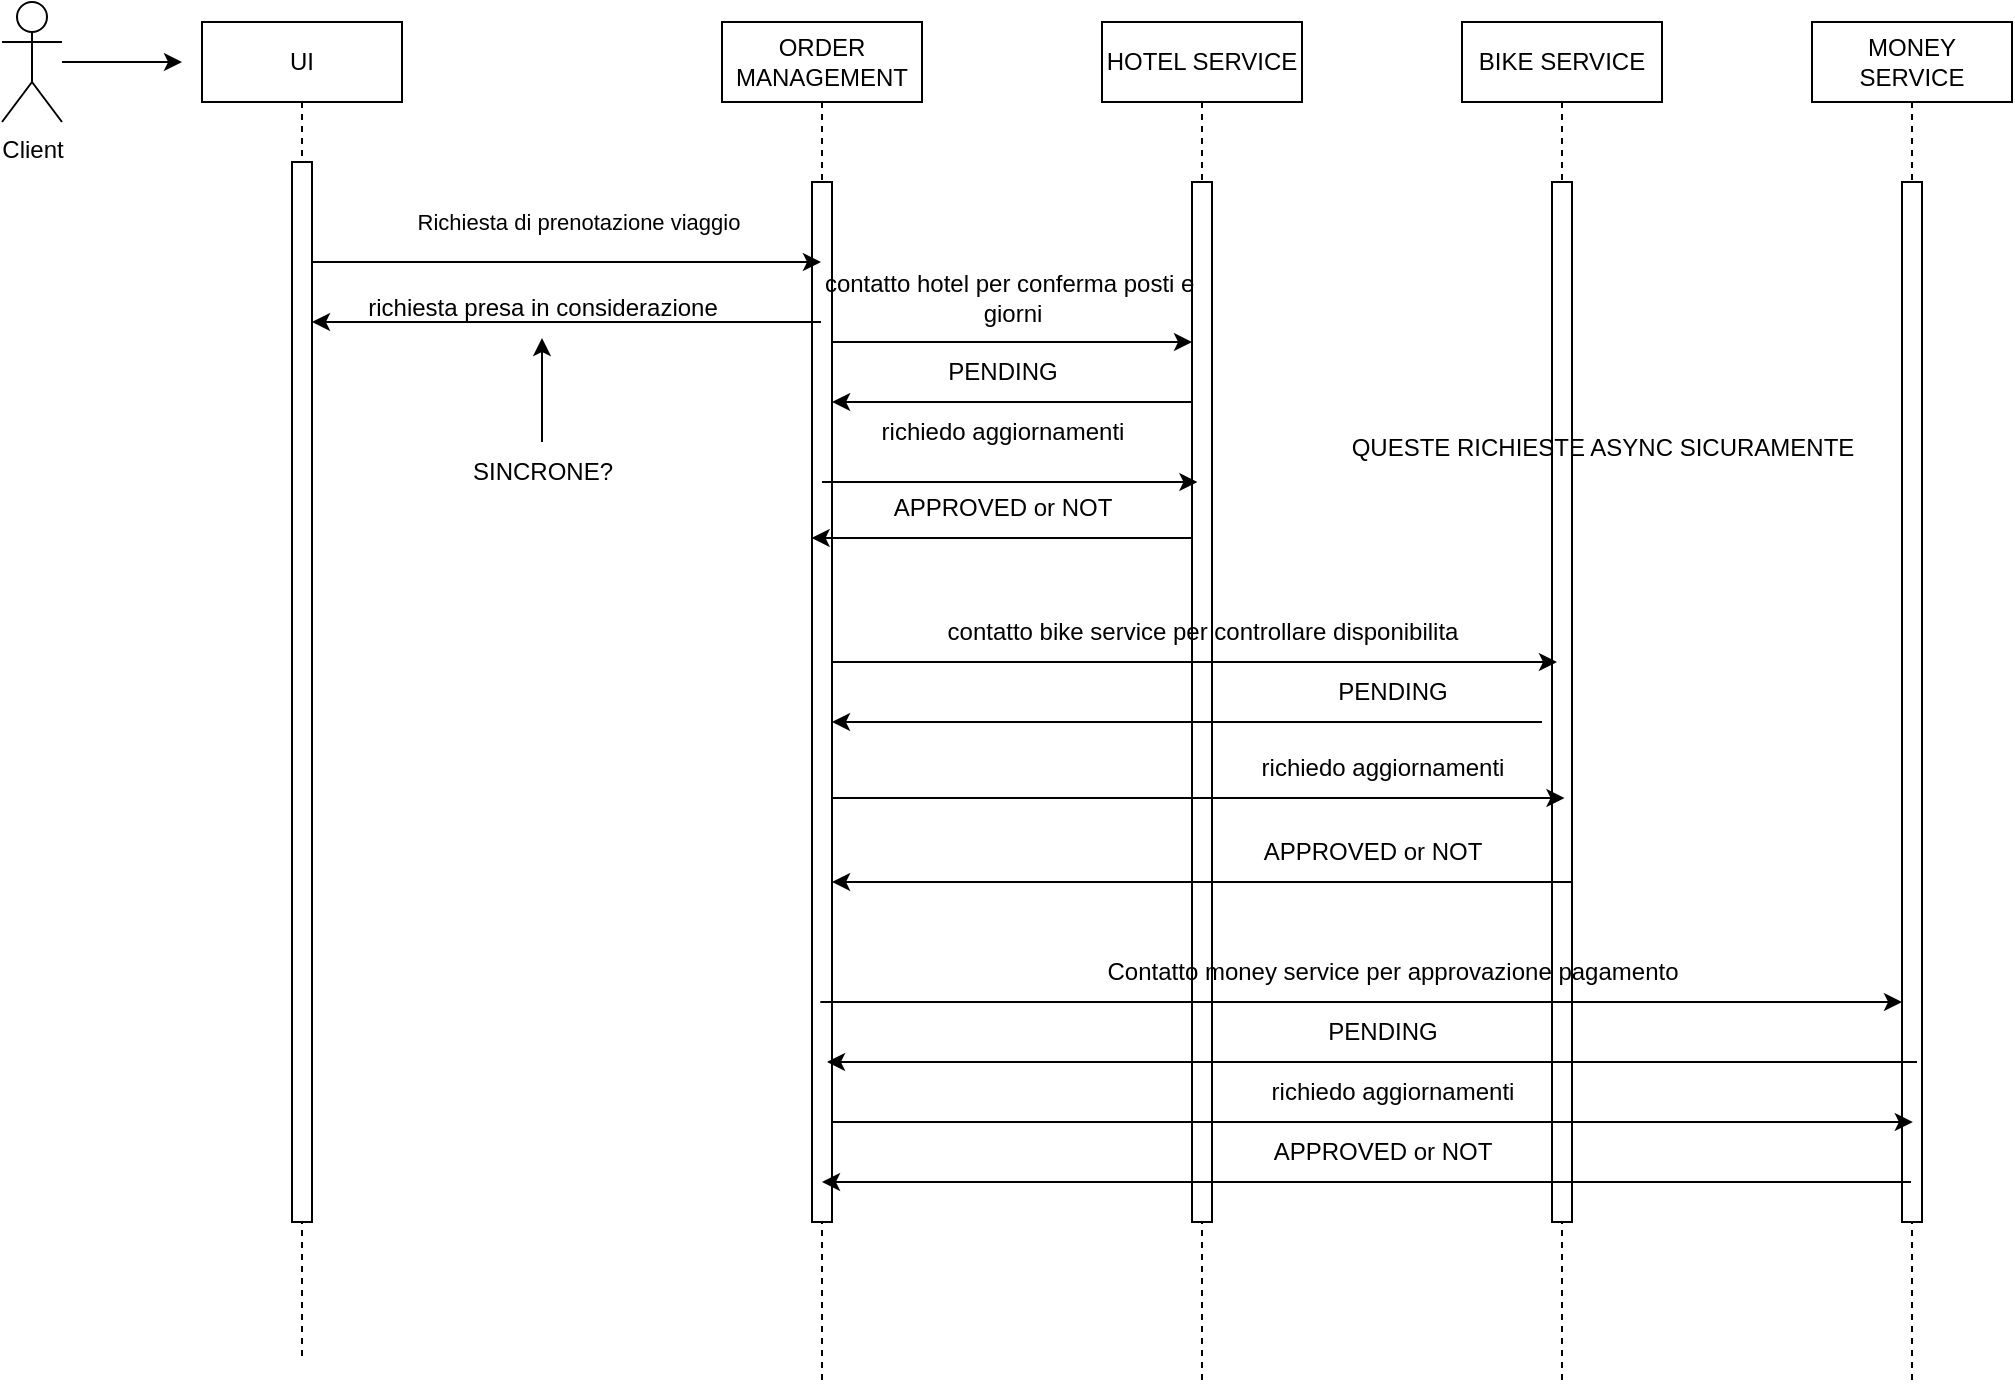 <mxfile version="24.7.8">
  <diagram name="Page-1" id="2YBvvXClWsGukQMizWep">
    <mxGraphModel dx="1061" dy="795" grid="1" gridSize="10" guides="1" tooltips="1" connect="1" arrows="1" fold="1" page="1" pageScale="1" pageWidth="850" pageHeight="1100" math="0" shadow="0">
      <root>
        <mxCell id="0" />
        <mxCell id="1" parent="0" />
        <mxCell id="aM9ryv3xv72pqoxQDRHE-1" value="UI" style="shape=umlLifeline;perimeter=lifelinePerimeter;whiteSpace=wrap;html=1;container=0;dropTarget=0;collapsible=0;recursiveResize=0;outlineConnect=0;portConstraint=eastwest;newEdgeStyle={&quot;edgeStyle&quot;:&quot;elbowEdgeStyle&quot;,&quot;elbow&quot;:&quot;vertical&quot;,&quot;curved&quot;:0,&quot;rounded&quot;:0};" parent="1" vertex="1">
          <mxGeometry x="370" y="180" width="100" height="670" as="geometry" />
        </mxCell>
        <mxCell id="aM9ryv3xv72pqoxQDRHE-2" value="" style="html=1;points=[];perimeter=orthogonalPerimeter;outlineConnect=0;targetShapes=umlLifeline;portConstraint=eastwest;newEdgeStyle={&quot;edgeStyle&quot;:&quot;elbowEdgeStyle&quot;,&quot;elbow&quot;:&quot;vertical&quot;,&quot;curved&quot;:0,&quot;rounded&quot;:0};" parent="aM9ryv3xv72pqoxQDRHE-1" vertex="1">
          <mxGeometry x="45" y="70" width="10" height="530" as="geometry" />
        </mxCell>
        <mxCell id="_mBmZssn0w3ArqIE2nXV-8" value="ORDER MANAGEMENT" style="shape=umlLifeline;perimeter=lifelinePerimeter;whiteSpace=wrap;html=1;container=0;dropTarget=0;collapsible=0;recursiveResize=0;outlineConnect=0;portConstraint=eastwest;newEdgeStyle={&quot;edgeStyle&quot;:&quot;elbowEdgeStyle&quot;,&quot;elbow&quot;:&quot;vertical&quot;,&quot;curved&quot;:0,&quot;rounded&quot;:0};" vertex="1" parent="1">
          <mxGeometry x="630" y="180" width="100" height="680" as="geometry" />
        </mxCell>
        <mxCell id="_mBmZssn0w3ArqIE2nXV-9" value="" style="html=1;points=[];perimeter=orthogonalPerimeter;outlineConnect=0;targetShapes=umlLifeline;portConstraint=eastwest;newEdgeStyle={&quot;edgeStyle&quot;:&quot;elbowEdgeStyle&quot;,&quot;elbow&quot;:&quot;vertical&quot;,&quot;curved&quot;:0,&quot;rounded&quot;:0};" vertex="1" parent="_mBmZssn0w3ArqIE2nXV-8">
          <mxGeometry x="45" y="80" width="10" height="520" as="geometry" />
        </mxCell>
        <mxCell id="_mBmZssn0w3ArqIE2nXV-10" value="HOTEL SERVICE" style="shape=umlLifeline;perimeter=lifelinePerimeter;whiteSpace=wrap;html=1;container=0;dropTarget=0;collapsible=0;recursiveResize=0;outlineConnect=0;portConstraint=eastwest;newEdgeStyle={&quot;edgeStyle&quot;:&quot;elbowEdgeStyle&quot;,&quot;elbow&quot;:&quot;vertical&quot;,&quot;curved&quot;:0,&quot;rounded&quot;:0};" vertex="1" parent="1">
          <mxGeometry x="820" y="180" width="100" height="680" as="geometry" />
        </mxCell>
        <mxCell id="_mBmZssn0w3ArqIE2nXV-11" value="" style="html=1;points=[];perimeter=orthogonalPerimeter;outlineConnect=0;targetShapes=umlLifeline;portConstraint=eastwest;newEdgeStyle={&quot;edgeStyle&quot;:&quot;elbowEdgeStyle&quot;,&quot;elbow&quot;:&quot;vertical&quot;,&quot;curved&quot;:0,&quot;rounded&quot;:0};" vertex="1" parent="_mBmZssn0w3ArqIE2nXV-10">
          <mxGeometry x="45" y="80" width="10" height="520" as="geometry" />
        </mxCell>
        <mxCell id="_mBmZssn0w3ArqIE2nXV-12" value="BIKE SERVICE" style="shape=umlLifeline;perimeter=lifelinePerimeter;whiteSpace=wrap;html=1;container=0;dropTarget=0;collapsible=0;recursiveResize=0;outlineConnect=0;portConstraint=eastwest;newEdgeStyle={&quot;edgeStyle&quot;:&quot;elbowEdgeStyle&quot;,&quot;elbow&quot;:&quot;vertical&quot;,&quot;curved&quot;:0,&quot;rounded&quot;:0};" vertex="1" parent="1">
          <mxGeometry x="1000" y="180" width="100" height="680" as="geometry" />
        </mxCell>
        <mxCell id="_mBmZssn0w3ArqIE2nXV-13" value="" style="html=1;points=[];perimeter=orthogonalPerimeter;outlineConnect=0;targetShapes=umlLifeline;portConstraint=eastwest;newEdgeStyle={&quot;edgeStyle&quot;:&quot;elbowEdgeStyle&quot;,&quot;elbow&quot;:&quot;vertical&quot;,&quot;curved&quot;:0,&quot;rounded&quot;:0};" vertex="1" parent="_mBmZssn0w3ArqIE2nXV-12">
          <mxGeometry x="45" y="80" width="10" height="520" as="geometry" />
        </mxCell>
        <mxCell id="_mBmZssn0w3ArqIE2nXV-14" value="MONEY SERVICE" style="shape=umlLifeline;perimeter=lifelinePerimeter;whiteSpace=wrap;html=1;container=0;dropTarget=0;collapsible=0;recursiveResize=0;outlineConnect=0;portConstraint=eastwest;newEdgeStyle={&quot;edgeStyle&quot;:&quot;elbowEdgeStyle&quot;,&quot;elbow&quot;:&quot;vertical&quot;,&quot;curved&quot;:0,&quot;rounded&quot;:0};" vertex="1" parent="1">
          <mxGeometry x="1175" y="180" width="100" height="680" as="geometry" />
        </mxCell>
        <mxCell id="_mBmZssn0w3ArqIE2nXV-15" value="" style="html=1;points=[];perimeter=orthogonalPerimeter;outlineConnect=0;targetShapes=umlLifeline;portConstraint=eastwest;newEdgeStyle={&quot;edgeStyle&quot;:&quot;elbowEdgeStyle&quot;,&quot;elbow&quot;:&quot;vertical&quot;,&quot;curved&quot;:0,&quot;rounded&quot;:0};" vertex="1" parent="_mBmZssn0w3ArqIE2nXV-14">
          <mxGeometry x="45" y="80" width="10" height="520" as="geometry" />
        </mxCell>
        <mxCell id="_mBmZssn0w3ArqIE2nXV-17" value="Client&lt;div&gt;&lt;br&gt;&lt;/div&gt;" style="shape=umlActor;verticalLabelPosition=bottom;verticalAlign=top;html=1;outlineConnect=0;" vertex="1" parent="1">
          <mxGeometry x="270" y="170" width="30" height="60" as="geometry" />
        </mxCell>
        <mxCell id="_mBmZssn0w3ArqIE2nXV-20" value="" style="endArrow=classic;html=1;rounded=0;" edge="1" parent="1">
          <mxGeometry width="50" height="50" relative="1" as="geometry">
            <mxPoint x="300" y="200" as="sourcePoint" />
            <mxPoint x="360" y="200" as="targetPoint" />
          </mxGeometry>
        </mxCell>
        <mxCell id="_mBmZssn0w3ArqIE2nXV-21" value="" style="endArrow=classic;html=1;rounded=0;" edge="1" parent="1" target="_mBmZssn0w3ArqIE2nXV-8">
          <mxGeometry width="50" height="50" relative="1" as="geometry">
            <mxPoint x="425" y="300" as="sourcePoint" />
            <mxPoint x="620" y="300" as="targetPoint" />
          </mxGeometry>
        </mxCell>
        <mxCell id="_mBmZssn0w3ArqIE2nXV-23" value="Richiesta di prenotazione viaggio" style="edgeLabel;html=1;align=center;verticalAlign=middle;resizable=0;points=[];" vertex="1" connectable="0" parent="_mBmZssn0w3ArqIE2nXV-21">
          <mxGeometry x="0.203" y="-1" relative="1" as="geometry">
            <mxPoint x="-20" y="-21" as="offset" />
          </mxGeometry>
        </mxCell>
        <mxCell id="_mBmZssn0w3ArqIE2nXV-24" value="" style="endArrow=classic;html=1;rounded=0;" edge="1" parent="1">
          <mxGeometry width="50" height="50" relative="1" as="geometry">
            <mxPoint x="685" y="340" as="sourcePoint" />
            <mxPoint x="865" y="340" as="targetPoint" />
          </mxGeometry>
        </mxCell>
        <mxCell id="_mBmZssn0w3ArqIE2nXV-27" value="contatto hotel per conferma posti e&amp;nbsp;&lt;div&gt;giorni&lt;/div&gt;" style="text;html=1;align=center;verticalAlign=middle;resizable=0;points=[];autosize=1;strokeColor=none;fillColor=none;" vertex="1" parent="1">
          <mxGeometry x="670" y="298" width="210" height="40" as="geometry" />
        </mxCell>
        <mxCell id="_mBmZssn0w3ArqIE2nXV-28" value="" style="endArrow=classic;html=1;rounded=0;" edge="1" parent="1" source="_mBmZssn0w3ArqIE2nXV-11">
          <mxGeometry width="50" height="50" relative="1" as="geometry">
            <mxPoint x="854.96" y="370" as="sourcePoint" />
            <mxPoint x="685.05" y="370" as="targetPoint" />
          </mxGeometry>
        </mxCell>
        <mxCell id="_mBmZssn0w3ArqIE2nXV-29" value="PENDING" style="text;html=1;align=center;verticalAlign=middle;resizable=0;points=[];autosize=1;strokeColor=none;fillColor=none;" vertex="1" parent="1">
          <mxGeometry x="730" y="340" width="80" height="30" as="geometry" />
        </mxCell>
        <mxCell id="_mBmZssn0w3ArqIE2nXV-30" value="" style="endArrow=classic;html=1;rounded=0;" edge="1" parent="1" source="_mBmZssn0w3ArqIE2nXV-8">
          <mxGeometry width="50" height="50" relative="1" as="geometry">
            <mxPoint x="682" y="410" as="sourcePoint" />
            <mxPoint x="867.7" y="410" as="targetPoint" />
          </mxGeometry>
        </mxCell>
        <mxCell id="_mBmZssn0w3ArqIE2nXV-31" value="richiedo aggiornamenti" style="text;html=1;align=center;verticalAlign=middle;resizable=0;points=[];autosize=1;strokeColor=none;fillColor=none;" vertex="1" parent="1">
          <mxGeometry x="700" y="370" width="140" height="30" as="geometry" />
        </mxCell>
        <mxCell id="_mBmZssn0w3ArqIE2nXV-32" value="" style="endArrow=classic;html=1;rounded=0;" edge="1" parent="1">
          <mxGeometry width="50" height="50" relative="1" as="geometry">
            <mxPoint x="865.18" y="438" as="sourcePoint" />
            <mxPoint x="674.821" y="438" as="targetPoint" />
          </mxGeometry>
        </mxCell>
        <mxCell id="_mBmZssn0w3ArqIE2nXV-33" value="APPROVED or NOT" style="text;html=1;align=center;verticalAlign=middle;resizable=0;points=[];autosize=1;strokeColor=none;fillColor=none;" vertex="1" parent="1">
          <mxGeometry x="705" y="408" width="130" height="30" as="geometry" />
        </mxCell>
        <mxCell id="_mBmZssn0w3ArqIE2nXV-34" value="PENDING" style="text;html=1;align=center;verticalAlign=middle;resizable=0;points=[];autosize=1;strokeColor=none;fillColor=none;" vertex="1" parent="1">
          <mxGeometry x="925" y="500" width="80" height="30" as="geometry" />
        </mxCell>
        <mxCell id="_mBmZssn0w3ArqIE2nXV-35" value="richiedo aggiornamenti" style="text;html=1;align=center;verticalAlign=middle;resizable=0;points=[];autosize=1;strokeColor=none;fillColor=none;" vertex="1" parent="1">
          <mxGeometry x="890" y="538" width="140" height="30" as="geometry" />
        </mxCell>
        <mxCell id="_mBmZssn0w3ArqIE2nXV-36" value="APPROVED or NOT" style="text;html=1;align=center;verticalAlign=middle;resizable=0;points=[];autosize=1;strokeColor=none;fillColor=none;" vertex="1" parent="1">
          <mxGeometry x="890" y="580" width="130" height="30" as="geometry" />
        </mxCell>
        <mxCell id="_mBmZssn0w3ArqIE2nXV-37" value="" style="endArrow=classic;html=1;rounded=0;" edge="1" parent="1" source="_mBmZssn0w3ArqIE2nXV-9">
          <mxGeometry width="50" height="50" relative="1" as="geometry">
            <mxPoint x="692.5" y="500" as="sourcePoint" />
            <mxPoint x="1047.5" y="500" as="targetPoint" />
          </mxGeometry>
        </mxCell>
        <mxCell id="_mBmZssn0w3ArqIE2nXV-38" value="" style="endArrow=classic;html=1;rounded=0;" edge="1" parent="1" source="_mBmZssn0w3ArqIE2nXV-9">
          <mxGeometry width="50" height="50" relative="1" as="geometry">
            <mxPoint x="688.75" y="568" as="sourcePoint" />
            <mxPoint x="1051.25" y="568" as="targetPoint" />
          </mxGeometry>
        </mxCell>
        <mxCell id="_mBmZssn0w3ArqIE2nXV-39" value="" style="endArrow=classic;html=1;rounded=0;" edge="1" parent="1">
          <mxGeometry width="50" height="50" relative="1" as="geometry">
            <mxPoint x="1040" y="530" as="sourcePoint" />
            <mxPoint x="685" y="530" as="targetPoint" />
          </mxGeometry>
        </mxCell>
        <mxCell id="_mBmZssn0w3ArqIE2nXV-40" value="" style="endArrow=classic;html=1;rounded=0;" edge="1" parent="1">
          <mxGeometry width="50" height="50" relative="1" as="geometry">
            <mxPoint x="1054.95" y="610" as="sourcePoint" />
            <mxPoint x="685.041" y="610" as="targetPoint" />
          </mxGeometry>
        </mxCell>
        <mxCell id="_mBmZssn0w3ArqIE2nXV-42" value="contatto bike service per controllare disponibilita" style="text;html=1;align=center;verticalAlign=middle;resizable=0;points=[];autosize=1;strokeColor=none;fillColor=none;" vertex="1" parent="1">
          <mxGeometry x="730" y="470" width="280" height="30" as="geometry" />
        </mxCell>
        <mxCell id="_mBmZssn0w3ArqIE2nXV-43" value="" style="endArrow=classic;html=1;rounded=0;" edge="1" parent="1">
          <mxGeometry width="50" height="50" relative="1" as="geometry">
            <mxPoint x="679.5" y="330" as="sourcePoint" />
            <mxPoint x="425" y="330" as="targetPoint" />
          </mxGeometry>
        </mxCell>
        <mxCell id="_mBmZssn0w3ArqIE2nXV-44" value="richiesta presa in considerazione" style="text;html=1;align=center;verticalAlign=middle;resizable=0;points=[];autosize=1;strokeColor=none;fillColor=none;" vertex="1" parent="1">
          <mxGeometry x="440" y="308" width="200" height="30" as="geometry" />
        </mxCell>
        <mxCell id="_mBmZssn0w3ArqIE2nXV-45" value="" style="endArrow=classic;html=1;rounded=0;" edge="1" parent="1">
          <mxGeometry width="50" height="50" relative="1" as="geometry">
            <mxPoint x="679.167" y="670" as="sourcePoint" />
            <mxPoint x="1220" y="670" as="targetPoint" />
          </mxGeometry>
        </mxCell>
        <mxCell id="_mBmZssn0w3ArqIE2nXV-46" value="" style="endArrow=classic;html=1;rounded=0;" edge="1" parent="1">
          <mxGeometry width="50" height="50" relative="1" as="geometry">
            <mxPoint x="684.587" y="730" as="sourcePoint" />
            <mxPoint x="1225.42" y="730" as="targetPoint" />
          </mxGeometry>
        </mxCell>
        <mxCell id="_mBmZssn0w3ArqIE2nXV-47" value="" style="endArrow=classic;html=1;rounded=0;" edge="1" parent="1" source="_mBmZssn0w3ArqIE2nXV-14">
          <mxGeometry width="50" height="50" relative="1" as="geometry">
            <mxPoint x="955.417" y="760" as="sourcePoint" />
            <mxPoint x="679.997" y="760" as="targetPoint" />
          </mxGeometry>
        </mxCell>
        <mxCell id="_mBmZssn0w3ArqIE2nXV-48" value="" style="endArrow=classic;html=1;rounded=0;" edge="1" parent="1">
          <mxGeometry width="50" height="50" relative="1" as="geometry">
            <mxPoint x="1227.5" y="700" as="sourcePoint" />
            <mxPoint x="682.497" y="700" as="targetPoint" />
          </mxGeometry>
        </mxCell>
        <mxCell id="_mBmZssn0w3ArqIE2nXV-49" value="Contatto money service per approvazione pagamento" style="text;html=1;align=center;verticalAlign=middle;resizable=0;points=[];autosize=1;strokeColor=none;fillColor=none;" vertex="1" parent="1">
          <mxGeometry x="810" y="640" width="310" height="30" as="geometry" />
        </mxCell>
        <mxCell id="_mBmZssn0w3ArqIE2nXV-50" value="PENDING" style="text;html=1;align=center;verticalAlign=middle;resizable=0;points=[];autosize=1;strokeColor=none;fillColor=none;" vertex="1" parent="1">
          <mxGeometry x="920" y="670" width="80" height="30" as="geometry" />
        </mxCell>
        <mxCell id="_mBmZssn0w3ArqIE2nXV-51" value="richiedo aggiornamenti" style="text;html=1;align=center;verticalAlign=middle;resizable=0;points=[];autosize=1;strokeColor=none;fillColor=none;" vertex="1" parent="1">
          <mxGeometry x="895" y="700" width="140" height="30" as="geometry" />
        </mxCell>
        <mxCell id="_mBmZssn0w3ArqIE2nXV-52" value="APPROVED or NOT" style="text;html=1;align=center;verticalAlign=middle;resizable=0;points=[];autosize=1;strokeColor=none;fillColor=none;" vertex="1" parent="1">
          <mxGeometry x="895" y="730" width="130" height="30" as="geometry" />
        </mxCell>
        <mxCell id="_mBmZssn0w3ArqIE2nXV-55" value="" style="edgeStyle=orthogonalEdgeStyle;rounded=0;orthogonalLoop=1;jettySize=auto;html=1;" edge="1" parent="1" source="_mBmZssn0w3ArqIE2nXV-54" target="_mBmZssn0w3ArqIE2nXV-44">
          <mxGeometry relative="1" as="geometry" />
        </mxCell>
        <mxCell id="_mBmZssn0w3ArqIE2nXV-54" value="SINCRONE?" style="text;html=1;align=center;verticalAlign=middle;resizable=0;points=[];autosize=1;strokeColor=none;fillColor=none;" vertex="1" parent="1">
          <mxGeometry x="495" y="390" width="90" height="30" as="geometry" />
        </mxCell>
        <mxCell id="_mBmZssn0w3ArqIE2nXV-56" value="QUESTE RICHIESTE ASYNC SICURAMENTE" style="text;html=1;align=center;verticalAlign=middle;resizable=0;points=[];autosize=1;strokeColor=none;fillColor=none;" vertex="1" parent="1">
          <mxGeometry x="935" y="378" width="270" height="30" as="geometry" />
        </mxCell>
      </root>
    </mxGraphModel>
  </diagram>
</mxfile>
